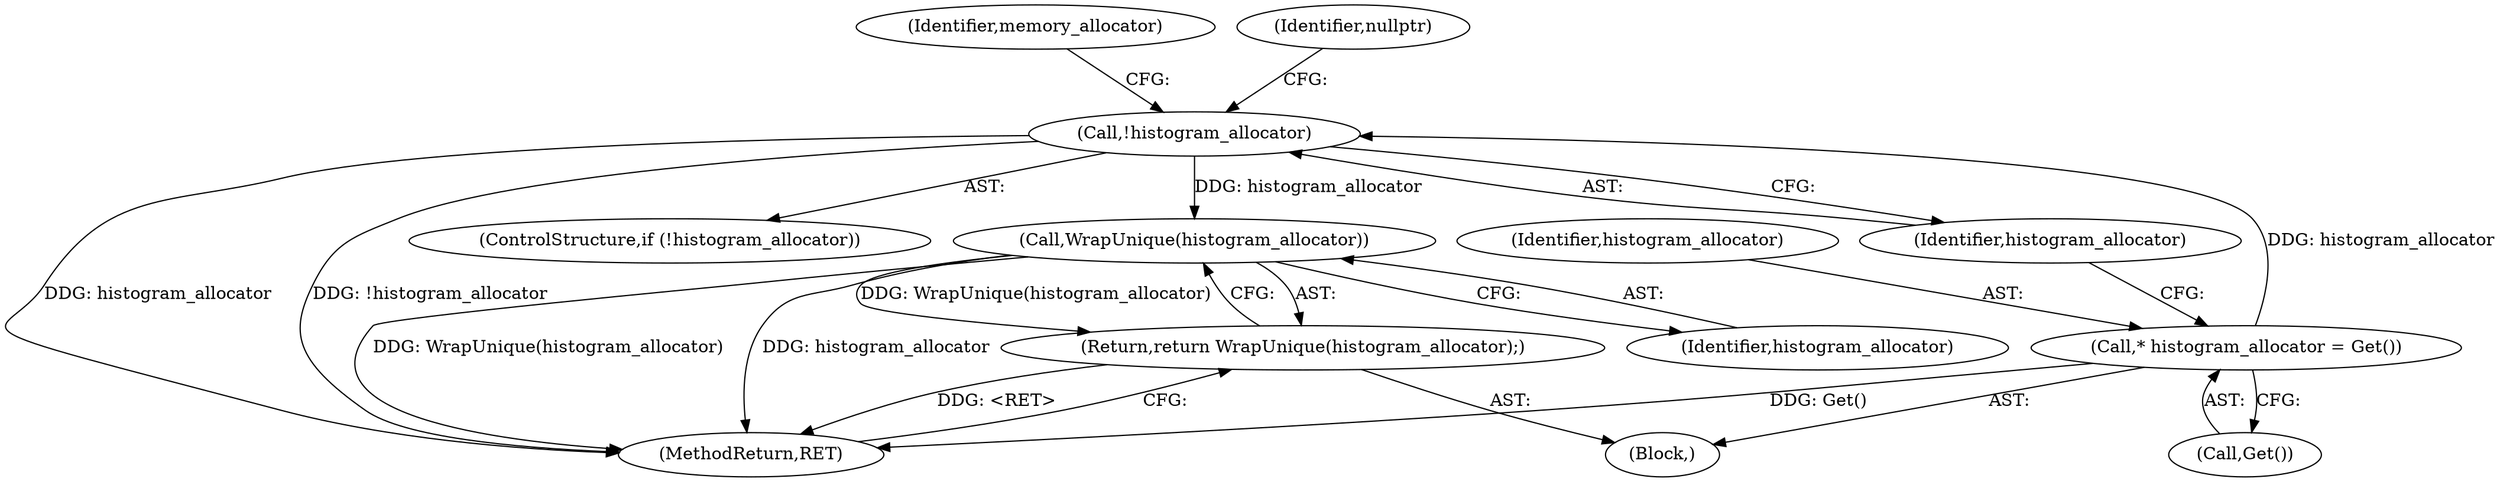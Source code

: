 digraph "0_Chrome_3f38b2253b19f9f9595f79fb92bfb5077e7b1959_5@API" {
"1000107" [label="(Call,!histogram_allocator)"];
"1000103" [label="(Call,* histogram_allocator = Get())"];
"1000127" [label="(Call,WrapUnique(histogram_allocator))"];
"1000126" [label="(Return,return WrapUnique(histogram_allocator);)"];
"1000113" [label="(Identifier,memory_allocator)"];
"1000107" [label="(Call,!histogram_allocator)"];
"1000103" [label="(Call,* histogram_allocator = Get())"];
"1000128" [label="(Identifier,histogram_allocator)"];
"1000106" [label="(ControlStructure,if (!histogram_allocator))"];
"1000127" [label="(Call,WrapUnique(histogram_allocator))"];
"1000110" [label="(Identifier,nullptr)"];
"1000101" [label="(Block,)"];
"1000105" [label="(Call,Get())"];
"1000104" [label="(Identifier,histogram_allocator)"];
"1000129" [label="(MethodReturn,RET)"];
"1000108" [label="(Identifier,histogram_allocator)"];
"1000126" [label="(Return,return WrapUnique(histogram_allocator);)"];
"1000107" -> "1000106"  [label="AST: "];
"1000107" -> "1000108"  [label="CFG: "];
"1000108" -> "1000107"  [label="AST: "];
"1000110" -> "1000107"  [label="CFG: "];
"1000113" -> "1000107"  [label="CFG: "];
"1000107" -> "1000129"  [label="DDG: histogram_allocator"];
"1000107" -> "1000129"  [label="DDG: !histogram_allocator"];
"1000103" -> "1000107"  [label="DDG: histogram_allocator"];
"1000107" -> "1000127"  [label="DDG: histogram_allocator"];
"1000103" -> "1000101"  [label="AST: "];
"1000103" -> "1000105"  [label="CFG: "];
"1000104" -> "1000103"  [label="AST: "];
"1000105" -> "1000103"  [label="AST: "];
"1000108" -> "1000103"  [label="CFG: "];
"1000103" -> "1000129"  [label="DDG: Get()"];
"1000127" -> "1000126"  [label="AST: "];
"1000127" -> "1000128"  [label="CFG: "];
"1000128" -> "1000127"  [label="AST: "];
"1000126" -> "1000127"  [label="CFG: "];
"1000127" -> "1000129"  [label="DDG: WrapUnique(histogram_allocator)"];
"1000127" -> "1000129"  [label="DDG: histogram_allocator"];
"1000127" -> "1000126"  [label="DDG: WrapUnique(histogram_allocator)"];
"1000126" -> "1000101"  [label="AST: "];
"1000129" -> "1000126"  [label="CFG: "];
"1000126" -> "1000129"  [label="DDG: <RET>"];
}
